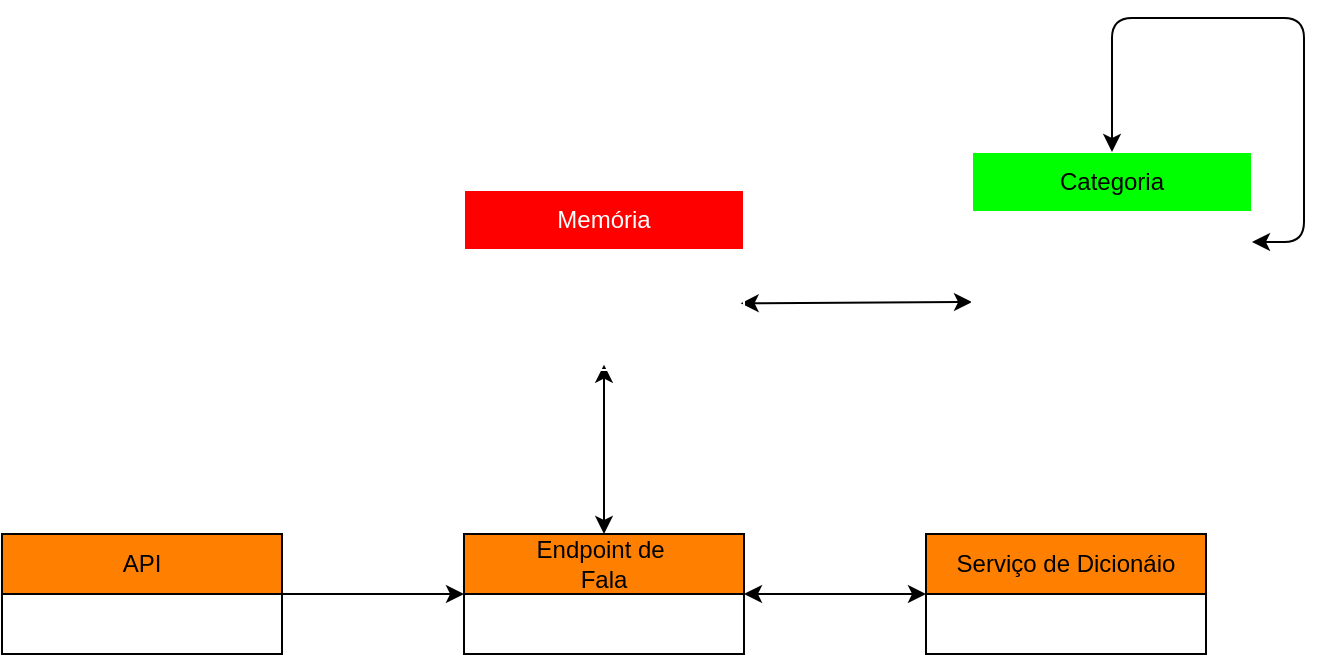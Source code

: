 <mxfile>
    <diagram name="Page-1" id="5f0bae14-7c28-e335-631c-24af17079c00">
        <mxGraphModel dx="1208" dy="831" grid="0" gridSize="10" guides="1" tooltips="1" connect="1" arrows="1" fold="1" page="1" pageScale="1" pageWidth="1100" pageHeight="850" background="none" math="0" shadow="0">
            <root>
                <mxCell id="0"/>
                <mxCell id="1" parent="0"/>
                <mxCell id="254" value="" style="edgeStyle=none;html=1;fontColor=#FFFFFF;startArrow=classic;startFill=1;exitX=0.988;exitY=0.889;exitDx=0;exitDy=0;exitPerimeter=0;entryX=0;entryY=0.5;entryDx=0;entryDy=0;" edge="1" parent="1" source="263" target="258">
                    <mxGeometry relative="1" as="geometry">
                        <mxPoint x="458" y="153" as="sourcePoint"/>
                        <mxPoint x="597" y="186" as="targetPoint"/>
                    </mxGeometry>
                </mxCell>
                <mxCell id="202" value="" style="edgeStyle=none;html=1;" edge="1" parent="1" target="201">
                    <mxGeometry relative="1" as="geometry">
                        <mxPoint x="447" y="502" as="sourcePoint"/>
                    </mxGeometry>
                </mxCell>
                <mxCell id="216" style="edgeStyle=none;html=1;exitX=0;exitY=0.5;exitDx=0;exitDy=0;entryX=1;entryY=0.5;entryDx=0;entryDy=0;" edge="1" parent="1" source="198">
                    <mxGeometry relative="1" as="geometry">
                        <mxPoint x="278" y="254" as="targetPoint"/>
                    </mxGeometry>
                </mxCell>
                <mxCell id="217" style="edgeStyle=none;html=1;entryX=0.5;entryY=0;entryDx=0;entryDy=0;" edge="1" parent="1" target="209">
                    <mxGeometry relative="1" as="geometry">
                        <mxPoint x="445.769" y="284" as="sourcePoint"/>
                    </mxGeometry>
                </mxCell>
                <mxCell id="236" value="" style="edgeStyle=none;html=1;" edge="1" parent="1" target="235">
                    <mxGeometry relative="1" as="geometry">
                        <mxPoint x="515" y="253.11" as="sourcePoint"/>
                    </mxGeometry>
                </mxCell>
                <mxCell id="212" style="edgeStyle=none;html=1;exitX=0.5;exitY=1;exitDx=0;exitDy=0;entryX=0.5;entryY=0;entryDx=0;entryDy=0;" edge="1" parent="1" target="191">
                    <mxGeometry relative="1" as="geometry">
                        <mxPoint x="447" y="392" as="sourcePoint"/>
                    </mxGeometry>
                </mxCell>
                <mxCell id="242" value="" style="edgeStyle=none;html=1;fontColor=#FFFFFF;" edge="1" parent="1" source="239" target="241">
                    <mxGeometry relative="1" as="geometry"/>
                </mxCell>
                <mxCell id="239" value="API" style="swimlane;fontStyle=0;childLayout=stackLayout;horizontal=1;startSize=30;horizontalStack=0;resizeParent=1;resizeParentMax=0;resizeLast=0;collapsible=1;marginBottom=0;whiteSpace=wrap;html=1;fillColor=#FF8000;" vertex="1" parent="1">
                    <mxGeometry x="56" y="301" width="140" height="60" as="geometry"/>
                </mxCell>
                <mxCell id="266" style="edgeStyle=none;html=1;entryX=0.5;entryY=0.911;entryDx=0;entryDy=0;entryPerimeter=0;fontColor=#FFFFFF;startArrow=classic;startFill=1;" edge="1" parent="1" source="241" target="264">
                    <mxGeometry relative="1" as="geometry"/>
                </mxCell>
                <mxCell id="270" value="" style="edgeStyle=none;html=1;fontColor=#FFFFFF;startArrow=classic;startFill=1;" edge="1" parent="1" source="241" target="269">
                    <mxGeometry relative="1" as="geometry"/>
                </mxCell>
                <mxCell id="241" value="Endpoint de&amp;nbsp;&lt;br&gt;Fala" style="swimlane;fontStyle=0;childLayout=stackLayout;horizontal=1;startSize=30;horizontalStack=0;resizeParent=1;resizeParentMax=0;resizeLast=0;collapsible=1;marginBottom=0;whiteSpace=wrap;html=1;fillColor=#FF8000;" vertex="1" parent="1">
                    <mxGeometry x="287" y="301" width="140" height="60" as="geometry"/>
                </mxCell>
                <mxCell id="256" value="Categoria" style="swimlane;fontStyle=0;childLayout=stackLayout;horizontal=1;startSize=30;horizontalStack=0;resizeParent=1;resizeParentMax=0;resizeLast=0;collapsible=1;marginBottom=0;whiteSpace=wrap;html=1;labelBackgroundColor=none;strokeColor=#FFFFFF;fontColor=#000000;fillColor=#00FF00;" vertex="1" parent="1">
                    <mxGeometry x="541" y="110" width="140" height="150" as="geometry"/>
                </mxCell>
                <mxCell id="257" value="nome" style="text;strokeColor=none;fillColor=none;align=left;verticalAlign=middle;spacingLeft=4;spacingRight=4;overflow=hidden;points=[[0,0.5],[1,0.5]];portConstraint=eastwest;rotatable=0;whiteSpace=wrap;html=1;labelBackgroundColor=none;fontColor=#FFFFFF;" vertex="1" parent="256">
                    <mxGeometry y="30" width="140" height="30" as="geometry"/>
                </mxCell>
                <mxCell id="258" value="descrição" style="text;strokeColor=none;fillColor=none;align=left;verticalAlign=middle;spacingLeft=4;spacingRight=4;overflow=hidden;points=[[0,0.5],[1,0.5]];portConstraint=eastwest;rotatable=0;whiteSpace=wrap;html=1;labelBackgroundColor=none;fontColor=#FFFFFF;" vertex="1" parent="256">
                    <mxGeometry y="60" width="140" height="30" as="geometry"/>
                </mxCell>
                <mxCell id="259" value="valor" style="text;strokeColor=none;fillColor=none;align=left;verticalAlign=middle;spacingLeft=4;spacingRight=4;overflow=hidden;points=[[0,0.5],[1,0.5]];portConstraint=eastwest;rotatable=0;whiteSpace=wrap;html=1;labelBackgroundColor=none;fontColor=#FFFFFF;" vertex="1" parent="256">
                    <mxGeometry y="90" width="140" height="30" as="geometry"/>
                </mxCell>
                <mxCell id="255" style="edgeStyle=none;html=1;fontColor=#000000;startArrow=classic;startFill=1;exitX=0.5;exitY=0;exitDx=0;exitDy=0;entryX=1;entryY=0.5;entryDx=0;entryDy=0;" edge="1" parent="256" source="256" target="257">
                    <mxGeometry relative="1" as="geometry">
                        <mxPoint x="65" y="175.333" as="targetPoint"/>
                        <mxPoint x="65" y="-6" as="sourcePoint"/>
                        <Array as="points">
                            <mxPoint x="70" y="-67"/>
                            <mxPoint x="166" y="-67"/>
                            <mxPoint x="166" y="45"/>
                        </Array>
                    </mxGeometry>
                </mxCell>
                <mxCell id="261" value="sub_categoria" style="text;strokeColor=none;fillColor=none;align=left;verticalAlign=middle;spacingLeft=4;spacingRight=4;overflow=hidden;points=[[0,0.5],[1,0.5]];portConstraint=eastwest;rotatable=0;whiteSpace=wrap;html=1;labelBackgroundColor=none;fontColor=#FFFFFF;" vertex="1" parent="256">
                    <mxGeometry y="120" width="140" height="30" as="geometry"/>
                </mxCell>
                <mxCell id="262" value="Memória" style="swimlane;fontStyle=0;childLayout=stackLayout;horizontal=1;startSize=30;horizontalStack=0;resizeParent=1;resizeParentMax=0;resizeLast=0;collapsible=1;marginBottom=0;whiteSpace=wrap;html=1;labelBackgroundColor=none;strokeColor=#FFFFFF;fontColor=#FFFFFF;fillColor=#FF0000;" vertex="1" parent="1">
                    <mxGeometry x="287" y="129" width="140" height="90" as="geometry"/>
                </mxCell>
                <mxCell id="263" value="registro" style="text;strokeColor=none;fillColor=none;align=left;verticalAlign=middle;spacingLeft=4;spacingRight=4;overflow=hidden;points=[[0,0.5],[1,0.5]];portConstraint=eastwest;rotatable=0;whiteSpace=wrap;html=1;labelBackgroundColor=none;fontColor=#FFFFFF;" vertex="1" parent="262">
                    <mxGeometry y="30" width="140" height="30" as="geometry"/>
                </mxCell>
                <mxCell id="264" value="data" style="text;strokeColor=none;fillColor=none;align=left;verticalAlign=middle;spacingLeft=4;spacingRight=4;overflow=hidden;points=[[0,0.5],[1,0.5]];portConstraint=eastwest;rotatable=0;whiteSpace=wrap;html=1;labelBackgroundColor=none;fontColor=#FFFFFF;" vertex="1" parent="262">
                    <mxGeometry y="60" width="140" height="30" as="geometry"/>
                </mxCell>
                <mxCell id="269" value="Serviço de Dicionáio" style="swimlane;fontStyle=0;childLayout=stackLayout;horizontal=1;startSize=30;horizontalStack=0;resizeParent=1;resizeParentMax=0;resizeLast=0;collapsible=1;marginBottom=0;whiteSpace=wrap;html=1;fillColor=#FF8000;" vertex="1" parent="1">
                    <mxGeometry x="518" y="301" width="140" height="60" as="geometry"/>
                </mxCell>
            </root>
        </mxGraphModel>
    </diagram>
</mxfile>